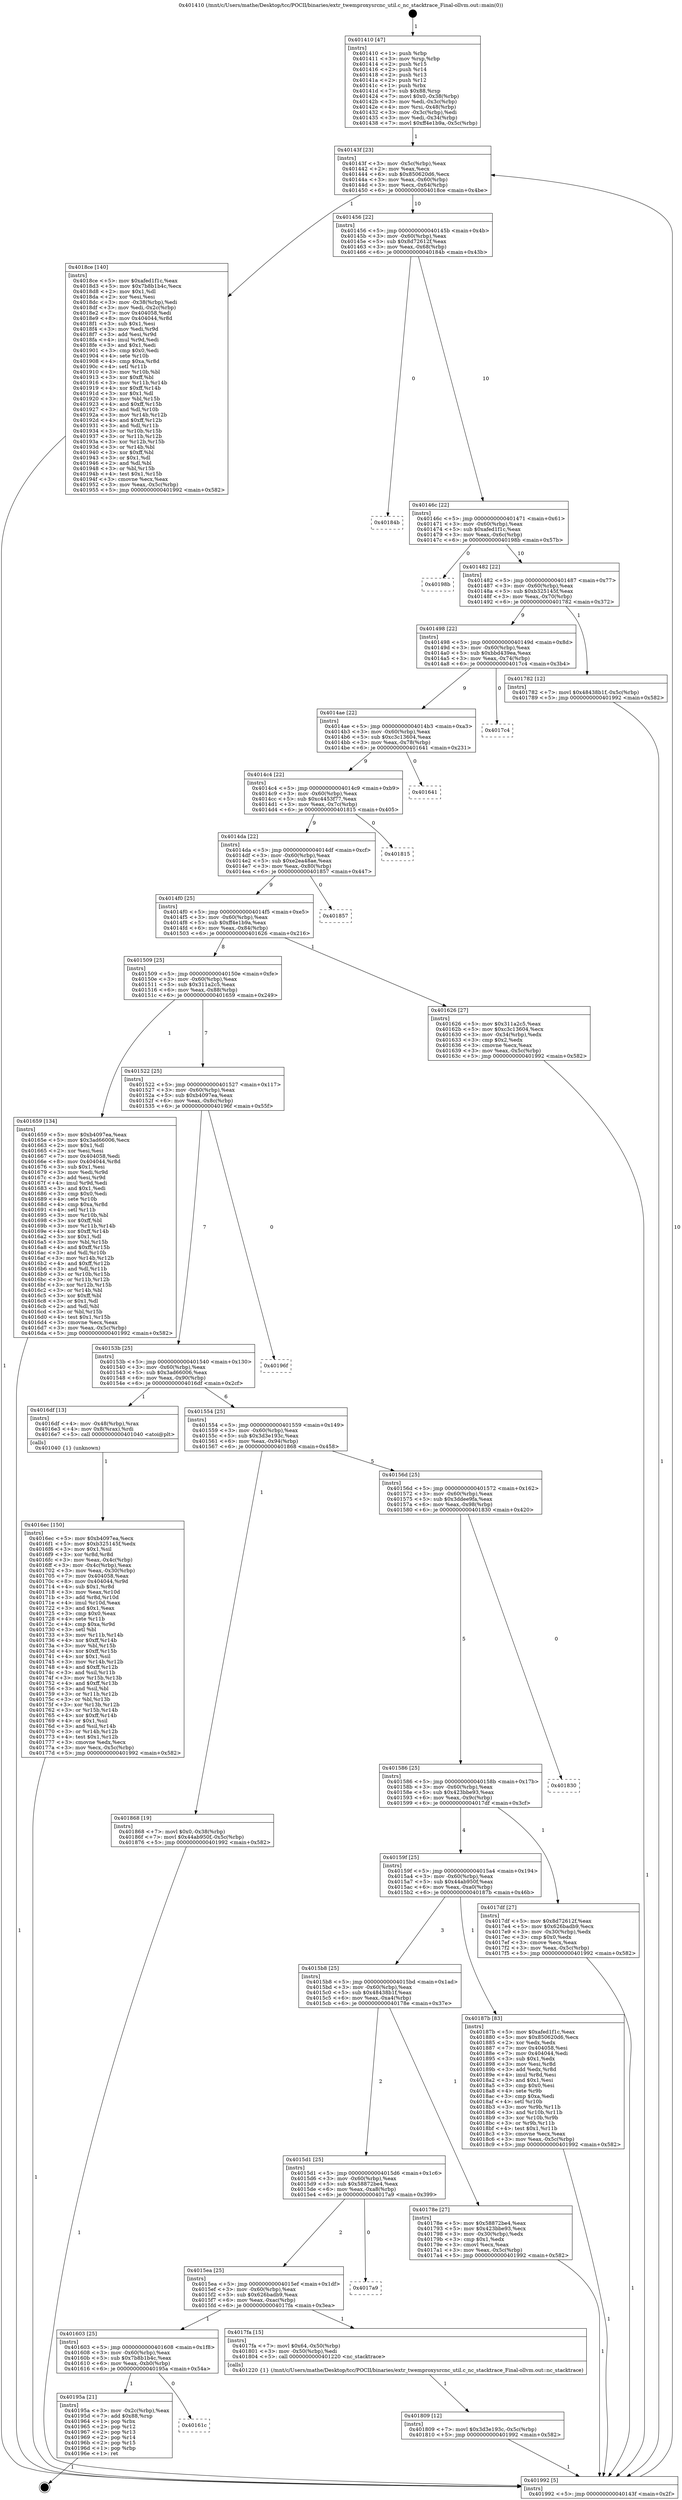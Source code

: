digraph "0x401410" {
  label = "0x401410 (/mnt/c/Users/mathe/Desktop/tcc/POCII/binaries/extr_twemproxysrcnc_util.c_nc_stacktrace_Final-ollvm.out::main(0))"
  labelloc = "t"
  node[shape=record]

  Entry [label="",width=0.3,height=0.3,shape=circle,fillcolor=black,style=filled]
  "0x40143f" [label="{
     0x40143f [23]\l
     | [instrs]\l
     &nbsp;&nbsp;0x40143f \<+3\>: mov -0x5c(%rbp),%eax\l
     &nbsp;&nbsp;0x401442 \<+2\>: mov %eax,%ecx\l
     &nbsp;&nbsp;0x401444 \<+6\>: sub $0x850620d6,%ecx\l
     &nbsp;&nbsp;0x40144a \<+3\>: mov %eax,-0x60(%rbp)\l
     &nbsp;&nbsp;0x40144d \<+3\>: mov %ecx,-0x64(%rbp)\l
     &nbsp;&nbsp;0x401450 \<+6\>: je 00000000004018ce \<main+0x4be\>\l
  }"]
  "0x4018ce" [label="{
     0x4018ce [140]\l
     | [instrs]\l
     &nbsp;&nbsp;0x4018ce \<+5\>: mov $0xafed1f1c,%eax\l
     &nbsp;&nbsp;0x4018d3 \<+5\>: mov $0x7b8b1b4c,%ecx\l
     &nbsp;&nbsp;0x4018d8 \<+2\>: mov $0x1,%dl\l
     &nbsp;&nbsp;0x4018da \<+2\>: xor %esi,%esi\l
     &nbsp;&nbsp;0x4018dc \<+3\>: mov -0x38(%rbp),%edi\l
     &nbsp;&nbsp;0x4018df \<+3\>: mov %edi,-0x2c(%rbp)\l
     &nbsp;&nbsp;0x4018e2 \<+7\>: mov 0x404058,%edi\l
     &nbsp;&nbsp;0x4018e9 \<+8\>: mov 0x404044,%r8d\l
     &nbsp;&nbsp;0x4018f1 \<+3\>: sub $0x1,%esi\l
     &nbsp;&nbsp;0x4018f4 \<+3\>: mov %edi,%r9d\l
     &nbsp;&nbsp;0x4018f7 \<+3\>: add %esi,%r9d\l
     &nbsp;&nbsp;0x4018fa \<+4\>: imul %r9d,%edi\l
     &nbsp;&nbsp;0x4018fe \<+3\>: and $0x1,%edi\l
     &nbsp;&nbsp;0x401901 \<+3\>: cmp $0x0,%edi\l
     &nbsp;&nbsp;0x401904 \<+4\>: sete %r10b\l
     &nbsp;&nbsp;0x401908 \<+4\>: cmp $0xa,%r8d\l
     &nbsp;&nbsp;0x40190c \<+4\>: setl %r11b\l
     &nbsp;&nbsp;0x401910 \<+3\>: mov %r10b,%bl\l
     &nbsp;&nbsp;0x401913 \<+3\>: xor $0xff,%bl\l
     &nbsp;&nbsp;0x401916 \<+3\>: mov %r11b,%r14b\l
     &nbsp;&nbsp;0x401919 \<+4\>: xor $0xff,%r14b\l
     &nbsp;&nbsp;0x40191d \<+3\>: xor $0x1,%dl\l
     &nbsp;&nbsp;0x401920 \<+3\>: mov %bl,%r15b\l
     &nbsp;&nbsp;0x401923 \<+4\>: and $0xff,%r15b\l
     &nbsp;&nbsp;0x401927 \<+3\>: and %dl,%r10b\l
     &nbsp;&nbsp;0x40192a \<+3\>: mov %r14b,%r12b\l
     &nbsp;&nbsp;0x40192d \<+4\>: and $0xff,%r12b\l
     &nbsp;&nbsp;0x401931 \<+3\>: and %dl,%r11b\l
     &nbsp;&nbsp;0x401934 \<+3\>: or %r10b,%r15b\l
     &nbsp;&nbsp;0x401937 \<+3\>: or %r11b,%r12b\l
     &nbsp;&nbsp;0x40193a \<+3\>: xor %r12b,%r15b\l
     &nbsp;&nbsp;0x40193d \<+3\>: or %r14b,%bl\l
     &nbsp;&nbsp;0x401940 \<+3\>: xor $0xff,%bl\l
     &nbsp;&nbsp;0x401943 \<+3\>: or $0x1,%dl\l
     &nbsp;&nbsp;0x401946 \<+2\>: and %dl,%bl\l
     &nbsp;&nbsp;0x401948 \<+3\>: or %bl,%r15b\l
     &nbsp;&nbsp;0x40194b \<+4\>: test $0x1,%r15b\l
     &nbsp;&nbsp;0x40194f \<+3\>: cmovne %ecx,%eax\l
     &nbsp;&nbsp;0x401952 \<+3\>: mov %eax,-0x5c(%rbp)\l
     &nbsp;&nbsp;0x401955 \<+5\>: jmp 0000000000401992 \<main+0x582\>\l
  }"]
  "0x401456" [label="{
     0x401456 [22]\l
     | [instrs]\l
     &nbsp;&nbsp;0x401456 \<+5\>: jmp 000000000040145b \<main+0x4b\>\l
     &nbsp;&nbsp;0x40145b \<+3\>: mov -0x60(%rbp),%eax\l
     &nbsp;&nbsp;0x40145e \<+5\>: sub $0x8d72612f,%eax\l
     &nbsp;&nbsp;0x401463 \<+3\>: mov %eax,-0x68(%rbp)\l
     &nbsp;&nbsp;0x401466 \<+6\>: je 000000000040184b \<main+0x43b\>\l
  }"]
  Exit [label="",width=0.3,height=0.3,shape=circle,fillcolor=black,style=filled,peripheries=2]
  "0x40184b" [label="{
     0x40184b\l
  }", style=dashed]
  "0x40146c" [label="{
     0x40146c [22]\l
     | [instrs]\l
     &nbsp;&nbsp;0x40146c \<+5\>: jmp 0000000000401471 \<main+0x61\>\l
     &nbsp;&nbsp;0x401471 \<+3\>: mov -0x60(%rbp),%eax\l
     &nbsp;&nbsp;0x401474 \<+5\>: sub $0xafed1f1c,%eax\l
     &nbsp;&nbsp;0x401479 \<+3\>: mov %eax,-0x6c(%rbp)\l
     &nbsp;&nbsp;0x40147c \<+6\>: je 000000000040198b \<main+0x57b\>\l
  }"]
  "0x40161c" [label="{
     0x40161c\l
  }", style=dashed]
  "0x40198b" [label="{
     0x40198b\l
  }", style=dashed]
  "0x401482" [label="{
     0x401482 [22]\l
     | [instrs]\l
     &nbsp;&nbsp;0x401482 \<+5\>: jmp 0000000000401487 \<main+0x77\>\l
     &nbsp;&nbsp;0x401487 \<+3\>: mov -0x60(%rbp),%eax\l
     &nbsp;&nbsp;0x40148a \<+5\>: sub $0xb325145f,%eax\l
     &nbsp;&nbsp;0x40148f \<+3\>: mov %eax,-0x70(%rbp)\l
     &nbsp;&nbsp;0x401492 \<+6\>: je 0000000000401782 \<main+0x372\>\l
  }"]
  "0x40195a" [label="{
     0x40195a [21]\l
     | [instrs]\l
     &nbsp;&nbsp;0x40195a \<+3\>: mov -0x2c(%rbp),%eax\l
     &nbsp;&nbsp;0x40195d \<+7\>: add $0x88,%rsp\l
     &nbsp;&nbsp;0x401964 \<+1\>: pop %rbx\l
     &nbsp;&nbsp;0x401965 \<+2\>: pop %r12\l
     &nbsp;&nbsp;0x401967 \<+2\>: pop %r13\l
     &nbsp;&nbsp;0x401969 \<+2\>: pop %r14\l
     &nbsp;&nbsp;0x40196b \<+2\>: pop %r15\l
     &nbsp;&nbsp;0x40196d \<+1\>: pop %rbp\l
     &nbsp;&nbsp;0x40196e \<+1\>: ret\l
  }"]
  "0x401782" [label="{
     0x401782 [12]\l
     | [instrs]\l
     &nbsp;&nbsp;0x401782 \<+7\>: movl $0x48438b1f,-0x5c(%rbp)\l
     &nbsp;&nbsp;0x401789 \<+5\>: jmp 0000000000401992 \<main+0x582\>\l
  }"]
  "0x401498" [label="{
     0x401498 [22]\l
     | [instrs]\l
     &nbsp;&nbsp;0x401498 \<+5\>: jmp 000000000040149d \<main+0x8d\>\l
     &nbsp;&nbsp;0x40149d \<+3\>: mov -0x60(%rbp),%eax\l
     &nbsp;&nbsp;0x4014a0 \<+5\>: sub $0xbbd439ea,%eax\l
     &nbsp;&nbsp;0x4014a5 \<+3\>: mov %eax,-0x74(%rbp)\l
     &nbsp;&nbsp;0x4014a8 \<+6\>: je 00000000004017c4 \<main+0x3b4\>\l
  }"]
  "0x401809" [label="{
     0x401809 [12]\l
     | [instrs]\l
     &nbsp;&nbsp;0x401809 \<+7\>: movl $0x3d3e193c,-0x5c(%rbp)\l
     &nbsp;&nbsp;0x401810 \<+5\>: jmp 0000000000401992 \<main+0x582\>\l
  }"]
  "0x4017c4" [label="{
     0x4017c4\l
  }", style=dashed]
  "0x4014ae" [label="{
     0x4014ae [22]\l
     | [instrs]\l
     &nbsp;&nbsp;0x4014ae \<+5\>: jmp 00000000004014b3 \<main+0xa3\>\l
     &nbsp;&nbsp;0x4014b3 \<+3\>: mov -0x60(%rbp),%eax\l
     &nbsp;&nbsp;0x4014b6 \<+5\>: sub $0xc3c13604,%eax\l
     &nbsp;&nbsp;0x4014bb \<+3\>: mov %eax,-0x78(%rbp)\l
     &nbsp;&nbsp;0x4014be \<+6\>: je 0000000000401641 \<main+0x231\>\l
  }"]
  "0x401603" [label="{
     0x401603 [25]\l
     | [instrs]\l
     &nbsp;&nbsp;0x401603 \<+5\>: jmp 0000000000401608 \<main+0x1f8\>\l
     &nbsp;&nbsp;0x401608 \<+3\>: mov -0x60(%rbp),%eax\l
     &nbsp;&nbsp;0x40160b \<+5\>: sub $0x7b8b1b4c,%eax\l
     &nbsp;&nbsp;0x401610 \<+6\>: mov %eax,-0xb0(%rbp)\l
     &nbsp;&nbsp;0x401616 \<+6\>: je 000000000040195a \<main+0x54a\>\l
  }"]
  "0x401641" [label="{
     0x401641\l
  }", style=dashed]
  "0x4014c4" [label="{
     0x4014c4 [22]\l
     | [instrs]\l
     &nbsp;&nbsp;0x4014c4 \<+5\>: jmp 00000000004014c9 \<main+0xb9\>\l
     &nbsp;&nbsp;0x4014c9 \<+3\>: mov -0x60(%rbp),%eax\l
     &nbsp;&nbsp;0x4014cc \<+5\>: sub $0xc4453f77,%eax\l
     &nbsp;&nbsp;0x4014d1 \<+3\>: mov %eax,-0x7c(%rbp)\l
     &nbsp;&nbsp;0x4014d4 \<+6\>: je 0000000000401815 \<main+0x405\>\l
  }"]
  "0x4017fa" [label="{
     0x4017fa [15]\l
     | [instrs]\l
     &nbsp;&nbsp;0x4017fa \<+7\>: movl $0x64,-0x50(%rbp)\l
     &nbsp;&nbsp;0x401801 \<+3\>: mov -0x50(%rbp),%edi\l
     &nbsp;&nbsp;0x401804 \<+5\>: call 0000000000401220 \<nc_stacktrace\>\l
     | [calls]\l
     &nbsp;&nbsp;0x401220 \{1\} (/mnt/c/Users/mathe/Desktop/tcc/POCII/binaries/extr_twemproxysrcnc_util.c_nc_stacktrace_Final-ollvm.out::nc_stacktrace)\l
  }"]
  "0x401815" [label="{
     0x401815\l
  }", style=dashed]
  "0x4014da" [label="{
     0x4014da [22]\l
     | [instrs]\l
     &nbsp;&nbsp;0x4014da \<+5\>: jmp 00000000004014df \<main+0xcf\>\l
     &nbsp;&nbsp;0x4014df \<+3\>: mov -0x60(%rbp),%eax\l
     &nbsp;&nbsp;0x4014e2 \<+5\>: sub $0xe2ea48ae,%eax\l
     &nbsp;&nbsp;0x4014e7 \<+3\>: mov %eax,-0x80(%rbp)\l
     &nbsp;&nbsp;0x4014ea \<+6\>: je 0000000000401857 \<main+0x447\>\l
  }"]
  "0x4015ea" [label="{
     0x4015ea [25]\l
     | [instrs]\l
     &nbsp;&nbsp;0x4015ea \<+5\>: jmp 00000000004015ef \<main+0x1df\>\l
     &nbsp;&nbsp;0x4015ef \<+3\>: mov -0x60(%rbp),%eax\l
     &nbsp;&nbsp;0x4015f2 \<+5\>: sub $0x626badb9,%eax\l
     &nbsp;&nbsp;0x4015f7 \<+6\>: mov %eax,-0xac(%rbp)\l
     &nbsp;&nbsp;0x4015fd \<+6\>: je 00000000004017fa \<main+0x3ea\>\l
  }"]
  "0x401857" [label="{
     0x401857\l
  }", style=dashed]
  "0x4014f0" [label="{
     0x4014f0 [25]\l
     | [instrs]\l
     &nbsp;&nbsp;0x4014f0 \<+5\>: jmp 00000000004014f5 \<main+0xe5\>\l
     &nbsp;&nbsp;0x4014f5 \<+3\>: mov -0x60(%rbp),%eax\l
     &nbsp;&nbsp;0x4014f8 \<+5\>: sub $0xff4e1b9a,%eax\l
     &nbsp;&nbsp;0x4014fd \<+6\>: mov %eax,-0x84(%rbp)\l
     &nbsp;&nbsp;0x401503 \<+6\>: je 0000000000401626 \<main+0x216\>\l
  }"]
  "0x4017a9" [label="{
     0x4017a9\l
  }", style=dashed]
  "0x401626" [label="{
     0x401626 [27]\l
     | [instrs]\l
     &nbsp;&nbsp;0x401626 \<+5\>: mov $0x311a2c5,%eax\l
     &nbsp;&nbsp;0x40162b \<+5\>: mov $0xc3c13604,%ecx\l
     &nbsp;&nbsp;0x401630 \<+3\>: mov -0x34(%rbp),%edx\l
     &nbsp;&nbsp;0x401633 \<+3\>: cmp $0x2,%edx\l
     &nbsp;&nbsp;0x401636 \<+3\>: cmovne %ecx,%eax\l
     &nbsp;&nbsp;0x401639 \<+3\>: mov %eax,-0x5c(%rbp)\l
     &nbsp;&nbsp;0x40163c \<+5\>: jmp 0000000000401992 \<main+0x582\>\l
  }"]
  "0x401509" [label="{
     0x401509 [25]\l
     | [instrs]\l
     &nbsp;&nbsp;0x401509 \<+5\>: jmp 000000000040150e \<main+0xfe\>\l
     &nbsp;&nbsp;0x40150e \<+3\>: mov -0x60(%rbp),%eax\l
     &nbsp;&nbsp;0x401511 \<+5\>: sub $0x311a2c5,%eax\l
     &nbsp;&nbsp;0x401516 \<+6\>: mov %eax,-0x88(%rbp)\l
     &nbsp;&nbsp;0x40151c \<+6\>: je 0000000000401659 \<main+0x249\>\l
  }"]
  "0x401992" [label="{
     0x401992 [5]\l
     | [instrs]\l
     &nbsp;&nbsp;0x401992 \<+5\>: jmp 000000000040143f \<main+0x2f\>\l
  }"]
  "0x401410" [label="{
     0x401410 [47]\l
     | [instrs]\l
     &nbsp;&nbsp;0x401410 \<+1\>: push %rbp\l
     &nbsp;&nbsp;0x401411 \<+3\>: mov %rsp,%rbp\l
     &nbsp;&nbsp;0x401414 \<+2\>: push %r15\l
     &nbsp;&nbsp;0x401416 \<+2\>: push %r14\l
     &nbsp;&nbsp;0x401418 \<+2\>: push %r13\l
     &nbsp;&nbsp;0x40141a \<+2\>: push %r12\l
     &nbsp;&nbsp;0x40141c \<+1\>: push %rbx\l
     &nbsp;&nbsp;0x40141d \<+7\>: sub $0x88,%rsp\l
     &nbsp;&nbsp;0x401424 \<+7\>: movl $0x0,-0x38(%rbp)\l
     &nbsp;&nbsp;0x40142b \<+3\>: mov %edi,-0x3c(%rbp)\l
     &nbsp;&nbsp;0x40142e \<+4\>: mov %rsi,-0x48(%rbp)\l
     &nbsp;&nbsp;0x401432 \<+3\>: mov -0x3c(%rbp),%edi\l
     &nbsp;&nbsp;0x401435 \<+3\>: mov %edi,-0x34(%rbp)\l
     &nbsp;&nbsp;0x401438 \<+7\>: movl $0xff4e1b9a,-0x5c(%rbp)\l
  }"]
  "0x4015d1" [label="{
     0x4015d1 [25]\l
     | [instrs]\l
     &nbsp;&nbsp;0x4015d1 \<+5\>: jmp 00000000004015d6 \<main+0x1c6\>\l
     &nbsp;&nbsp;0x4015d6 \<+3\>: mov -0x60(%rbp),%eax\l
     &nbsp;&nbsp;0x4015d9 \<+5\>: sub $0x58872be4,%eax\l
     &nbsp;&nbsp;0x4015de \<+6\>: mov %eax,-0xa8(%rbp)\l
     &nbsp;&nbsp;0x4015e4 \<+6\>: je 00000000004017a9 \<main+0x399\>\l
  }"]
  "0x401659" [label="{
     0x401659 [134]\l
     | [instrs]\l
     &nbsp;&nbsp;0x401659 \<+5\>: mov $0xb4097ea,%eax\l
     &nbsp;&nbsp;0x40165e \<+5\>: mov $0x3ad66006,%ecx\l
     &nbsp;&nbsp;0x401663 \<+2\>: mov $0x1,%dl\l
     &nbsp;&nbsp;0x401665 \<+2\>: xor %esi,%esi\l
     &nbsp;&nbsp;0x401667 \<+7\>: mov 0x404058,%edi\l
     &nbsp;&nbsp;0x40166e \<+8\>: mov 0x404044,%r8d\l
     &nbsp;&nbsp;0x401676 \<+3\>: sub $0x1,%esi\l
     &nbsp;&nbsp;0x401679 \<+3\>: mov %edi,%r9d\l
     &nbsp;&nbsp;0x40167c \<+3\>: add %esi,%r9d\l
     &nbsp;&nbsp;0x40167f \<+4\>: imul %r9d,%edi\l
     &nbsp;&nbsp;0x401683 \<+3\>: and $0x1,%edi\l
     &nbsp;&nbsp;0x401686 \<+3\>: cmp $0x0,%edi\l
     &nbsp;&nbsp;0x401689 \<+4\>: sete %r10b\l
     &nbsp;&nbsp;0x40168d \<+4\>: cmp $0xa,%r8d\l
     &nbsp;&nbsp;0x401691 \<+4\>: setl %r11b\l
     &nbsp;&nbsp;0x401695 \<+3\>: mov %r10b,%bl\l
     &nbsp;&nbsp;0x401698 \<+3\>: xor $0xff,%bl\l
     &nbsp;&nbsp;0x40169b \<+3\>: mov %r11b,%r14b\l
     &nbsp;&nbsp;0x40169e \<+4\>: xor $0xff,%r14b\l
     &nbsp;&nbsp;0x4016a2 \<+3\>: xor $0x1,%dl\l
     &nbsp;&nbsp;0x4016a5 \<+3\>: mov %bl,%r15b\l
     &nbsp;&nbsp;0x4016a8 \<+4\>: and $0xff,%r15b\l
     &nbsp;&nbsp;0x4016ac \<+3\>: and %dl,%r10b\l
     &nbsp;&nbsp;0x4016af \<+3\>: mov %r14b,%r12b\l
     &nbsp;&nbsp;0x4016b2 \<+4\>: and $0xff,%r12b\l
     &nbsp;&nbsp;0x4016b6 \<+3\>: and %dl,%r11b\l
     &nbsp;&nbsp;0x4016b9 \<+3\>: or %r10b,%r15b\l
     &nbsp;&nbsp;0x4016bc \<+3\>: or %r11b,%r12b\l
     &nbsp;&nbsp;0x4016bf \<+3\>: xor %r12b,%r15b\l
     &nbsp;&nbsp;0x4016c2 \<+3\>: or %r14b,%bl\l
     &nbsp;&nbsp;0x4016c5 \<+3\>: xor $0xff,%bl\l
     &nbsp;&nbsp;0x4016c8 \<+3\>: or $0x1,%dl\l
     &nbsp;&nbsp;0x4016cb \<+2\>: and %dl,%bl\l
     &nbsp;&nbsp;0x4016cd \<+3\>: or %bl,%r15b\l
     &nbsp;&nbsp;0x4016d0 \<+4\>: test $0x1,%r15b\l
     &nbsp;&nbsp;0x4016d4 \<+3\>: cmovne %ecx,%eax\l
     &nbsp;&nbsp;0x4016d7 \<+3\>: mov %eax,-0x5c(%rbp)\l
     &nbsp;&nbsp;0x4016da \<+5\>: jmp 0000000000401992 \<main+0x582\>\l
  }"]
  "0x401522" [label="{
     0x401522 [25]\l
     | [instrs]\l
     &nbsp;&nbsp;0x401522 \<+5\>: jmp 0000000000401527 \<main+0x117\>\l
     &nbsp;&nbsp;0x401527 \<+3\>: mov -0x60(%rbp),%eax\l
     &nbsp;&nbsp;0x40152a \<+5\>: sub $0xb4097ea,%eax\l
     &nbsp;&nbsp;0x40152f \<+6\>: mov %eax,-0x8c(%rbp)\l
     &nbsp;&nbsp;0x401535 \<+6\>: je 000000000040196f \<main+0x55f\>\l
  }"]
  "0x40178e" [label="{
     0x40178e [27]\l
     | [instrs]\l
     &nbsp;&nbsp;0x40178e \<+5\>: mov $0x58872be4,%eax\l
     &nbsp;&nbsp;0x401793 \<+5\>: mov $0x423bbe93,%ecx\l
     &nbsp;&nbsp;0x401798 \<+3\>: mov -0x30(%rbp),%edx\l
     &nbsp;&nbsp;0x40179b \<+3\>: cmp $0x1,%edx\l
     &nbsp;&nbsp;0x40179e \<+3\>: cmovl %ecx,%eax\l
     &nbsp;&nbsp;0x4017a1 \<+3\>: mov %eax,-0x5c(%rbp)\l
     &nbsp;&nbsp;0x4017a4 \<+5\>: jmp 0000000000401992 \<main+0x582\>\l
  }"]
  "0x40196f" [label="{
     0x40196f\l
  }", style=dashed]
  "0x40153b" [label="{
     0x40153b [25]\l
     | [instrs]\l
     &nbsp;&nbsp;0x40153b \<+5\>: jmp 0000000000401540 \<main+0x130\>\l
     &nbsp;&nbsp;0x401540 \<+3\>: mov -0x60(%rbp),%eax\l
     &nbsp;&nbsp;0x401543 \<+5\>: sub $0x3ad66006,%eax\l
     &nbsp;&nbsp;0x401548 \<+6\>: mov %eax,-0x90(%rbp)\l
     &nbsp;&nbsp;0x40154e \<+6\>: je 00000000004016df \<main+0x2cf\>\l
  }"]
  "0x4015b8" [label="{
     0x4015b8 [25]\l
     | [instrs]\l
     &nbsp;&nbsp;0x4015b8 \<+5\>: jmp 00000000004015bd \<main+0x1ad\>\l
     &nbsp;&nbsp;0x4015bd \<+3\>: mov -0x60(%rbp),%eax\l
     &nbsp;&nbsp;0x4015c0 \<+5\>: sub $0x48438b1f,%eax\l
     &nbsp;&nbsp;0x4015c5 \<+6\>: mov %eax,-0xa4(%rbp)\l
     &nbsp;&nbsp;0x4015cb \<+6\>: je 000000000040178e \<main+0x37e\>\l
  }"]
  "0x4016df" [label="{
     0x4016df [13]\l
     | [instrs]\l
     &nbsp;&nbsp;0x4016df \<+4\>: mov -0x48(%rbp),%rax\l
     &nbsp;&nbsp;0x4016e3 \<+4\>: mov 0x8(%rax),%rdi\l
     &nbsp;&nbsp;0x4016e7 \<+5\>: call 0000000000401040 \<atoi@plt\>\l
     | [calls]\l
     &nbsp;&nbsp;0x401040 \{1\} (unknown)\l
  }"]
  "0x401554" [label="{
     0x401554 [25]\l
     | [instrs]\l
     &nbsp;&nbsp;0x401554 \<+5\>: jmp 0000000000401559 \<main+0x149\>\l
     &nbsp;&nbsp;0x401559 \<+3\>: mov -0x60(%rbp),%eax\l
     &nbsp;&nbsp;0x40155c \<+5\>: sub $0x3d3e193c,%eax\l
     &nbsp;&nbsp;0x401561 \<+6\>: mov %eax,-0x94(%rbp)\l
     &nbsp;&nbsp;0x401567 \<+6\>: je 0000000000401868 \<main+0x458\>\l
  }"]
  "0x4016ec" [label="{
     0x4016ec [150]\l
     | [instrs]\l
     &nbsp;&nbsp;0x4016ec \<+5\>: mov $0xb4097ea,%ecx\l
     &nbsp;&nbsp;0x4016f1 \<+5\>: mov $0xb325145f,%edx\l
     &nbsp;&nbsp;0x4016f6 \<+3\>: mov $0x1,%sil\l
     &nbsp;&nbsp;0x4016f9 \<+3\>: xor %r8d,%r8d\l
     &nbsp;&nbsp;0x4016fc \<+3\>: mov %eax,-0x4c(%rbp)\l
     &nbsp;&nbsp;0x4016ff \<+3\>: mov -0x4c(%rbp),%eax\l
     &nbsp;&nbsp;0x401702 \<+3\>: mov %eax,-0x30(%rbp)\l
     &nbsp;&nbsp;0x401705 \<+7\>: mov 0x404058,%eax\l
     &nbsp;&nbsp;0x40170c \<+8\>: mov 0x404044,%r9d\l
     &nbsp;&nbsp;0x401714 \<+4\>: sub $0x1,%r8d\l
     &nbsp;&nbsp;0x401718 \<+3\>: mov %eax,%r10d\l
     &nbsp;&nbsp;0x40171b \<+3\>: add %r8d,%r10d\l
     &nbsp;&nbsp;0x40171e \<+4\>: imul %r10d,%eax\l
     &nbsp;&nbsp;0x401722 \<+3\>: and $0x1,%eax\l
     &nbsp;&nbsp;0x401725 \<+3\>: cmp $0x0,%eax\l
     &nbsp;&nbsp;0x401728 \<+4\>: sete %r11b\l
     &nbsp;&nbsp;0x40172c \<+4\>: cmp $0xa,%r9d\l
     &nbsp;&nbsp;0x401730 \<+3\>: setl %bl\l
     &nbsp;&nbsp;0x401733 \<+3\>: mov %r11b,%r14b\l
     &nbsp;&nbsp;0x401736 \<+4\>: xor $0xff,%r14b\l
     &nbsp;&nbsp;0x40173a \<+3\>: mov %bl,%r15b\l
     &nbsp;&nbsp;0x40173d \<+4\>: xor $0xff,%r15b\l
     &nbsp;&nbsp;0x401741 \<+4\>: xor $0x1,%sil\l
     &nbsp;&nbsp;0x401745 \<+3\>: mov %r14b,%r12b\l
     &nbsp;&nbsp;0x401748 \<+4\>: and $0xff,%r12b\l
     &nbsp;&nbsp;0x40174c \<+3\>: and %sil,%r11b\l
     &nbsp;&nbsp;0x40174f \<+3\>: mov %r15b,%r13b\l
     &nbsp;&nbsp;0x401752 \<+4\>: and $0xff,%r13b\l
     &nbsp;&nbsp;0x401756 \<+3\>: and %sil,%bl\l
     &nbsp;&nbsp;0x401759 \<+3\>: or %r11b,%r12b\l
     &nbsp;&nbsp;0x40175c \<+3\>: or %bl,%r13b\l
     &nbsp;&nbsp;0x40175f \<+3\>: xor %r13b,%r12b\l
     &nbsp;&nbsp;0x401762 \<+3\>: or %r15b,%r14b\l
     &nbsp;&nbsp;0x401765 \<+4\>: xor $0xff,%r14b\l
     &nbsp;&nbsp;0x401769 \<+4\>: or $0x1,%sil\l
     &nbsp;&nbsp;0x40176d \<+3\>: and %sil,%r14b\l
     &nbsp;&nbsp;0x401770 \<+3\>: or %r14b,%r12b\l
     &nbsp;&nbsp;0x401773 \<+4\>: test $0x1,%r12b\l
     &nbsp;&nbsp;0x401777 \<+3\>: cmovne %edx,%ecx\l
     &nbsp;&nbsp;0x40177a \<+3\>: mov %ecx,-0x5c(%rbp)\l
     &nbsp;&nbsp;0x40177d \<+5\>: jmp 0000000000401992 \<main+0x582\>\l
  }"]
  "0x40187b" [label="{
     0x40187b [83]\l
     | [instrs]\l
     &nbsp;&nbsp;0x40187b \<+5\>: mov $0xafed1f1c,%eax\l
     &nbsp;&nbsp;0x401880 \<+5\>: mov $0x850620d6,%ecx\l
     &nbsp;&nbsp;0x401885 \<+2\>: xor %edx,%edx\l
     &nbsp;&nbsp;0x401887 \<+7\>: mov 0x404058,%esi\l
     &nbsp;&nbsp;0x40188e \<+7\>: mov 0x404044,%edi\l
     &nbsp;&nbsp;0x401895 \<+3\>: sub $0x1,%edx\l
     &nbsp;&nbsp;0x401898 \<+3\>: mov %esi,%r8d\l
     &nbsp;&nbsp;0x40189b \<+3\>: add %edx,%r8d\l
     &nbsp;&nbsp;0x40189e \<+4\>: imul %r8d,%esi\l
     &nbsp;&nbsp;0x4018a2 \<+3\>: and $0x1,%esi\l
     &nbsp;&nbsp;0x4018a5 \<+3\>: cmp $0x0,%esi\l
     &nbsp;&nbsp;0x4018a8 \<+4\>: sete %r9b\l
     &nbsp;&nbsp;0x4018ac \<+3\>: cmp $0xa,%edi\l
     &nbsp;&nbsp;0x4018af \<+4\>: setl %r10b\l
     &nbsp;&nbsp;0x4018b3 \<+3\>: mov %r9b,%r11b\l
     &nbsp;&nbsp;0x4018b6 \<+3\>: and %r10b,%r11b\l
     &nbsp;&nbsp;0x4018b9 \<+3\>: xor %r10b,%r9b\l
     &nbsp;&nbsp;0x4018bc \<+3\>: or %r9b,%r11b\l
     &nbsp;&nbsp;0x4018bf \<+4\>: test $0x1,%r11b\l
     &nbsp;&nbsp;0x4018c3 \<+3\>: cmovne %ecx,%eax\l
     &nbsp;&nbsp;0x4018c6 \<+3\>: mov %eax,-0x5c(%rbp)\l
     &nbsp;&nbsp;0x4018c9 \<+5\>: jmp 0000000000401992 \<main+0x582\>\l
  }"]
  "0x401868" [label="{
     0x401868 [19]\l
     | [instrs]\l
     &nbsp;&nbsp;0x401868 \<+7\>: movl $0x0,-0x38(%rbp)\l
     &nbsp;&nbsp;0x40186f \<+7\>: movl $0x44ab950f,-0x5c(%rbp)\l
     &nbsp;&nbsp;0x401876 \<+5\>: jmp 0000000000401992 \<main+0x582\>\l
  }"]
  "0x40156d" [label="{
     0x40156d [25]\l
     | [instrs]\l
     &nbsp;&nbsp;0x40156d \<+5\>: jmp 0000000000401572 \<main+0x162\>\l
     &nbsp;&nbsp;0x401572 \<+3\>: mov -0x60(%rbp),%eax\l
     &nbsp;&nbsp;0x401575 \<+5\>: sub $0x3ddee9fa,%eax\l
     &nbsp;&nbsp;0x40157a \<+6\>: mov %eax,-0x98(%rbp)\l
     &nbsp;&nbsp;0x401580 \<+6\>: je 0000000000401830 \<main+0x420\>\l
  }"]
  "0x40159f" [label="{
     0x40159f [25]\l
     | [instrs]\l
     &nbsp;&nbsp;0x40159f \<+5\>: jmp 00000000004015a4 \<main+0x194\>\l
     &nbsp;&nbsp;0x4015a4 \<+3\>: mov -0x60(%rbp),%eax\l
     &nbsp;&nbsp;0x4015a7 \<+5\>: sub $0x44ab950f,%eax\l
     &nbsp;&nbsp;0x4015ac \<+6\>: mov %eax,-0xa0(%rbp)\l
     &nbsp;&nbsp;0x4015b2 \<+6\>: je 000000000040187b \<main+0x46b\>\l
  }"]
  "0x401830" [label="{
     0x401830\l
  }", style=dashed]
  "0x401586" [label="{
     0x401586 [25]\l
     | [instrs]\l
     &nbsp;&nbsp;0x401586 \<+5\>: jmp 000000000040158b \<main+0x17b\>\l
     &nbsp;&nbsp;0x40158b \<+3\>: mov -0x60(%rbp),%eax\l
     &nbsp;&nbsp;0x40158e \<+5\>: sub $0x423bbe93,%eax\l
     &nbsp;&nbsp;0x401593 \<+6\>: mov %eax,-0x9c(%rbp)\l
     &nbsp;&nbsp;0x401599 \<+6\>: je 00000000004017df \<main+0x3cf\>\l
  }"]
  "0x4017df" [label="{
     0x4017df [27]\l
     | [instrs]\l
     &nbsp;&nbsp;0x4017df \<+5\>: mov $0x8d72612f,%eax\l
     &nbsp;&nbsp;0x4017e4 \<+5\>: mov $0x626badb9,%ecx\l
     &nbsp;&nbsp;0x4017e9 \<+3\>: mov -0x30(%rbp),%edx\l
     &nbsp;&nbsp;0x4017ec \<+3\>: cmp $0x0,%edx\l
     &nbsp;&nbsp;0x4017ef \<+3\>: cmove %ecx,%eax\l
     &nbsp;&nbsp;0x4017f2 \<+3\>: mov %eax,-0x5c(%rbp)\l
     &nbsp;&nbsp;0x4017f5 \<+5\>: jmp 0000000000401992 \<main+0x582\>\l
  }"]
  Entry -> "0x401410" [label=" 1"]
  "0x40143f" -> "0x4018ce" [label=" 1"]
  "0x40143f" -> "0x401456" [label=" 10"]
  "0x40195a" -> Exit [label=" 1"]
  "0x401456" -> "0x40184b" [label=" 0"]
  "0x401456" -> "0x40146c" [label=" 10"]
  "0x401603" -> "0x40161c" [label=" 0"]
  "0x40146c" -> "0x40198b" [label=" 0"]
  "0x40146c" -> "0x401482" [label=" 10"]
  "0x401603" -> "0x40195a" [label=" 1"]
  "0x401482" -> "0x401782" [label=" 1"]
  "0x401482" -> "0x401498" [label=" 9"]
  "0x4018ce" -> "0x401992" [label=" 1"]
  "0x401498" -> "0x4017c4" [label=" 0"]
  "0x401498" -> "0x4014ae" [label=" 9"]
  "0x40187b" -> "0x401992" [label=" 1"]
  "0x4014ae" -> "0x401641" [label=" 0"]
  "0x4014ae" -> "0x4014c4" [label=" 9"]
  "0x401868" -> "0x401992" [label=" 1"]
  "0x4014c4" -> "0x401815" [label=" 0"]
  "0x4014c4" -> "0x4014da" [label=" 9"]
  "0x401809" -> "0x401992" [label=" 1"]
  "0x4014da" -> "0x401857" [label=" 0"]
  "0x4014da" -> "0x4014f0" [label=" 9"]
  "0x4015ea" -> "0x401603" [label=" 1"]
  "0x4014f0" -> "0x401626" [label=" 1"]
  "0x4014f0" -> "0x401509" [label=" 8"]
  "0x401626" -> "0x401992" [label=" 1"]
  "0x401410" -> "0x40143f" [label=" 1"]
  "0x401992" -> "0x40143f" [label=" 10"]
  "0x4015ea" -> "0x4017fa" [label=" 1"]
  "0x401509" -> "0x401659" [label=" 1"]
  "0x401509" -> "0x401522" [label=" 7"]
  "0x401659" -> "0x401992" [label=" 1"]
  "0x4015d1" -> "0x4015ea" [label=" 2"]
  "0x401522" -> "0x40196f" [label=" 0"]
  "0x401522" -> "0x40153b" [label=" 7"]
  "0x4015d1" -> "0x4017a9" [label=" 0"]
  "0x40153b" -> "0x4016df" [label=" 1"]
  "0x40153b" -> "0x401554" [label=" 6"]
  "0x4016df" -> "0x4016ec" [label=" 1"]
  "0x4016ec" -> "0x401992" [label=" 1"]
  "0x401782" -> "0x401992" [label=" 1"]
  "0x4017df" -> "0x401992" [label=" 1"]
  "0x401554" -> "0x401868" [label=" 1"]
  "0x401554" -> "0x40156d" [label=" 5"]
  "0x40178e" -> "0x401992" [label=" 1"]
  "0x40156d" -> "0x401830" [label=" 0"]
  "0x40156d" -> "0x401586" [label=" 5"]
  "0x4015b8" -> "0x40178e" [label=" 1"]
  "0x401586" -> "0x4017df" [label=" 1"]
  "0x401586" -> "0x40159f" [label=" 4"]
  "0x4015b8" -> "0x4015d1" [label=" 2"]
  "0x40159f" -> "0x40187b" [label=" 1"]
  "0x40159f" -> "0x4015b8" [label=" 3"]
  "0x4017fa" -> "0x401809" [label=" 1"]
}
